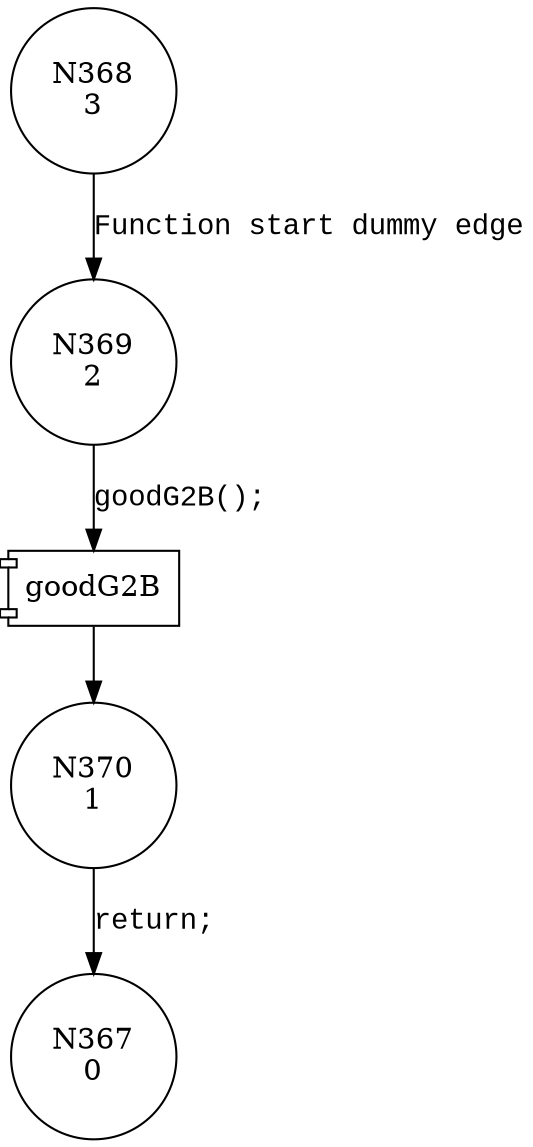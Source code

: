 digraph CWE121_Stack_Based_Buffer_Overflow__CWE805_char_declare_memcpy_67_good {
369 [shape="circle" label="N369\n2"]
370 [shape="circle" label="N370\n1"]
368 [shape="circle" label="N368\n3"]
367 [shape="circle" label="N367\n0"]
100035 [shape="component" label="goodG2B"]
369 -> 100035 [label="goodG2B();" fontname="Courier New"]
100035 -> 370 [label="" fontname="Courier New"]
368 -> 369 [label="Function start dummy edge" fontname="Courier New"]
370 -> 367 [label="return;" fontname="Courier New"]
}